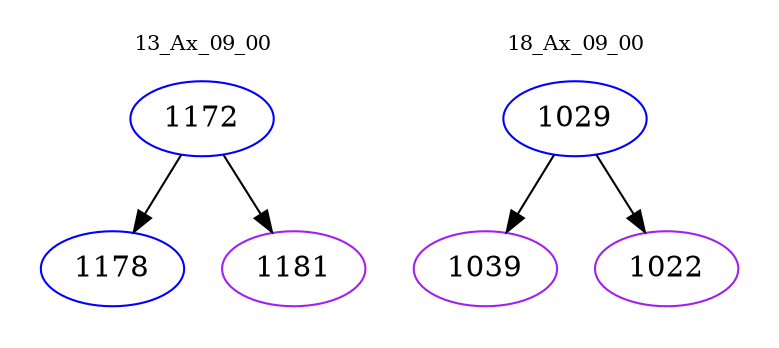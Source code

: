 digraph{
subgraph cluster_0 {
color = white
label = "13_Ax_09_00";
fontsize=10;
T0_1172 [label="1172", color="blue"]
T0_1172 -> T0_1178 [color="black"]
T0_1178 [label="1178", color="blue"]
T0_1172 -> T0_1181 [color="black"]
T0_1181 [label="1181", color="purple"]
}
subgraph cluster_1 {
color = white
label = "18_Ax_09_00";
fontsize=10;
T1_1029 [label="1029", color="blue"]
T1_1029 -> T1_1039 [color="black"]
T1_1039 [label="1039", color="purple"]
T1_1029 -> T1_1022 [color="black"]
T1_1022 [label="1022", color="purple"]
}
}
